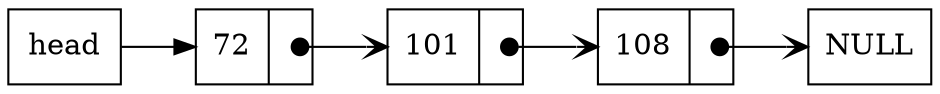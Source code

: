 digraph add_entry {
        rankdir=LR;
        node [shape=record];
        head [label= "head"];

        n1 [label="{ <data> 72 | <ref>  }"];
        n2 [label="{ <data> 101 | <ref>  }"];
        n3 [label="{ <data> 108 | <ref>  }"];

        head-> n1;
        n1:ref:c -> n2:data [arrowhead=vee, arrowtail=dot, dir=both, tailclip=false];
        n2:ref:c -> n3:data [arrowhead=vee, arrowtail=dot, dir=both, tailclip=false];
        n3:ref:c -> NULL      [arrowhead=vee, arrowtail=dot, dir=both, tailclip=false];
}
